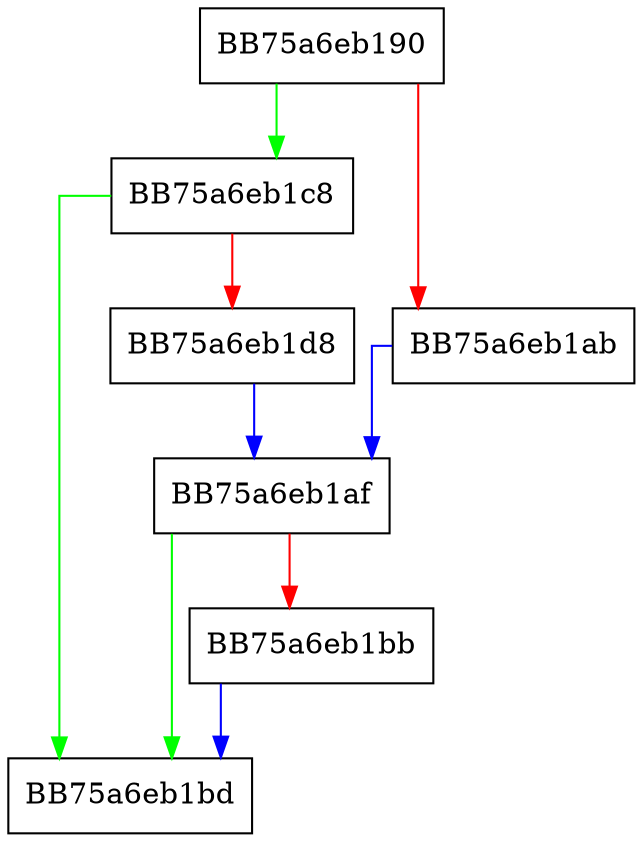 digraph Prepare {
  node [shape="box"];
  graph [splines=ortho];
  BB75a6eb190 -> BB75a6eb1c8 [color="green"];
  BB75a6eb190 -> BB75a6eb1ab [color="red"];
  BB75a6eb1ab -> BB75a6eb1af [color="blue"];
  BB75a6eb1af -> BB75a6eb1bd [color="green"];
  BB75a6eb1af -> BB75a6eb1bb [color="red"];
  BB75a6eb1bb -> BB75a6eb1bd [color="blue"];
  BB75a6eb1c8 -> BB75a6eb1bd [color="green"];
  BB75a6eb1c8 -> BB75a6eb1d8 [color="red"];
  BB75a6eb1d8 -> BB75a6eb1af [color="blue"];
}
